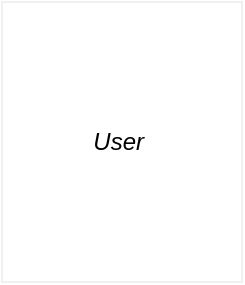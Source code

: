 <mxfile>
    <diagram id="jDfpvHR6nA2SAzV3yWZI" name="Page-1">
        <mxGraphModel dx="617" dy="860" grid="1" gridSize="10" guides="1" tooltips="1" connect="1" arrows="1" fold="1" page="1" pageScale="1" pageWidth="827" pageHeight="1169" math="0" shadow="0">
            <root>
                <mxCell id="0"/>
                <mxCell id="1" parent="0"/>
                <mxCell id="2" value="User&amp;nbsp;" style="rounded=0;whiteSpace=wrap;html=1;strokeColor=#F0F0F0;fontStyle=2" vertex="1" parent="1">
                    <mxGeometry x="370" y="30" width="120" height="140" as="geometry"/>
                </mxCell>
            </root>
        </mxGraphModel>
    </diagram>
</mxfile>